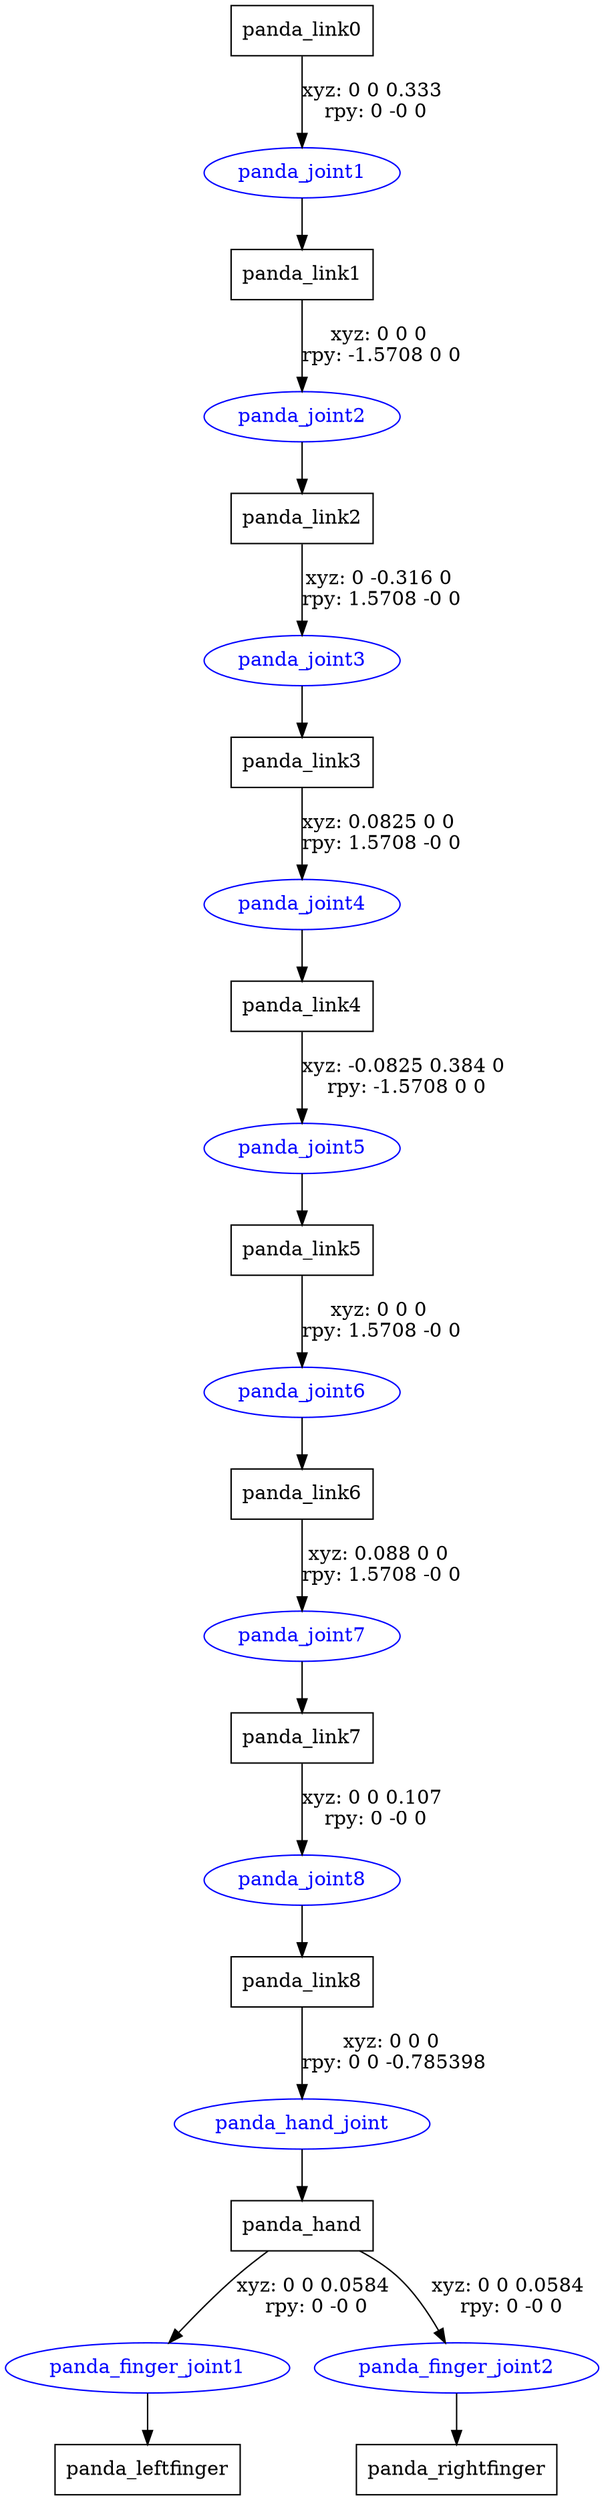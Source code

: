 digraph G {
node [shape=box];
"panda_link0" [label="panda_link0"];
"panda_link1" [label="panda_link1"];
"panda_link2" [label="panda_link2"];
"panda_link3" [label="panda_link3"];
"panda_link4" [label="panda_link4"];
"panda_link5" [label="panda_link5"];
"panda_link6" [label="panda_link6"];
"panda_link7" [label="panda_link7"];
"panda_link8" [label="panda_link8"];
"panda_hand" [label="panda_hand"];
"panda_leftfinger" [label="panda_leftfinger"];
"panda_rightfinger" [label="panda_rightfinger"];
node [shape=ellipse, color=blue, fontcolor=blue];
"panda_link0" -> "panda_joint1" [label="xyz: 0 0 0.333 \nrpy: 0 -0 0"]
"panda_joint1" -> "panda_link1"
"panda_link1" -> "panda_joint2" [label="xyz: 0 0 0 \nrpy: -1.5708 0 0"]
"panda_joint2" -> "panda_link2"
"panda_link2" -> "panda_joint3" [label="xyz: 0 -0.316 0 \nrpy: 1.5708 -0 0"]
"panda_joint3" -> "panda_link3"
"panda_link3" -> "panda_joint4" [label="xyz: 0.0825 0 0 \nrpy: 1.5708 -0 0"]
"panda_joint4" -> "panda_link4"
"panda_link4" -> "panda_joint5" [label="xyz: -0.0825 0.384 0 \nrpy: -1.5708 0 0"]
"panda_joint5" -> "panda_link5"
"panda_link5" -> "panda_joint6" [label="xyz: 0 0 0 \nrpy: 1.5708 -0 0"]
"panda_joint6" -> "panda_link6"
"panda_link6" -> "panda_joint7" [label="xyz: 0.088 0 0 \nrpy: 1.5708 -0 0"]
"panda_joint7" -> "panda_link7"
"panda_link7" -> "panda_joint8" [label="xyz: 0 0 0.107 \nrpy: 0 -0 0"]
"panda_joint8" -> "panda_link8"
"panda_link8" -> "panda_hand_joint" [label="xyz: 0 0 0 \nrpy: 0 0 -0.785398"]
"panda_hand_joint" -> "panda_hand"
"panda_hand" -> "panda_finger_joint1" [label="xyz: 0 0 0.0584 \nrpy: 0 -0 0"]
"panda_finger_joint1" -> "panda_leftfinger"
"panda_hand" -> "panda_finger_joint2" [label="xyz: 0 0 0.0584 \nrpy: 0 -0 0"]
"panda_finger_joint2" -> "panda_rightfinger"
}
